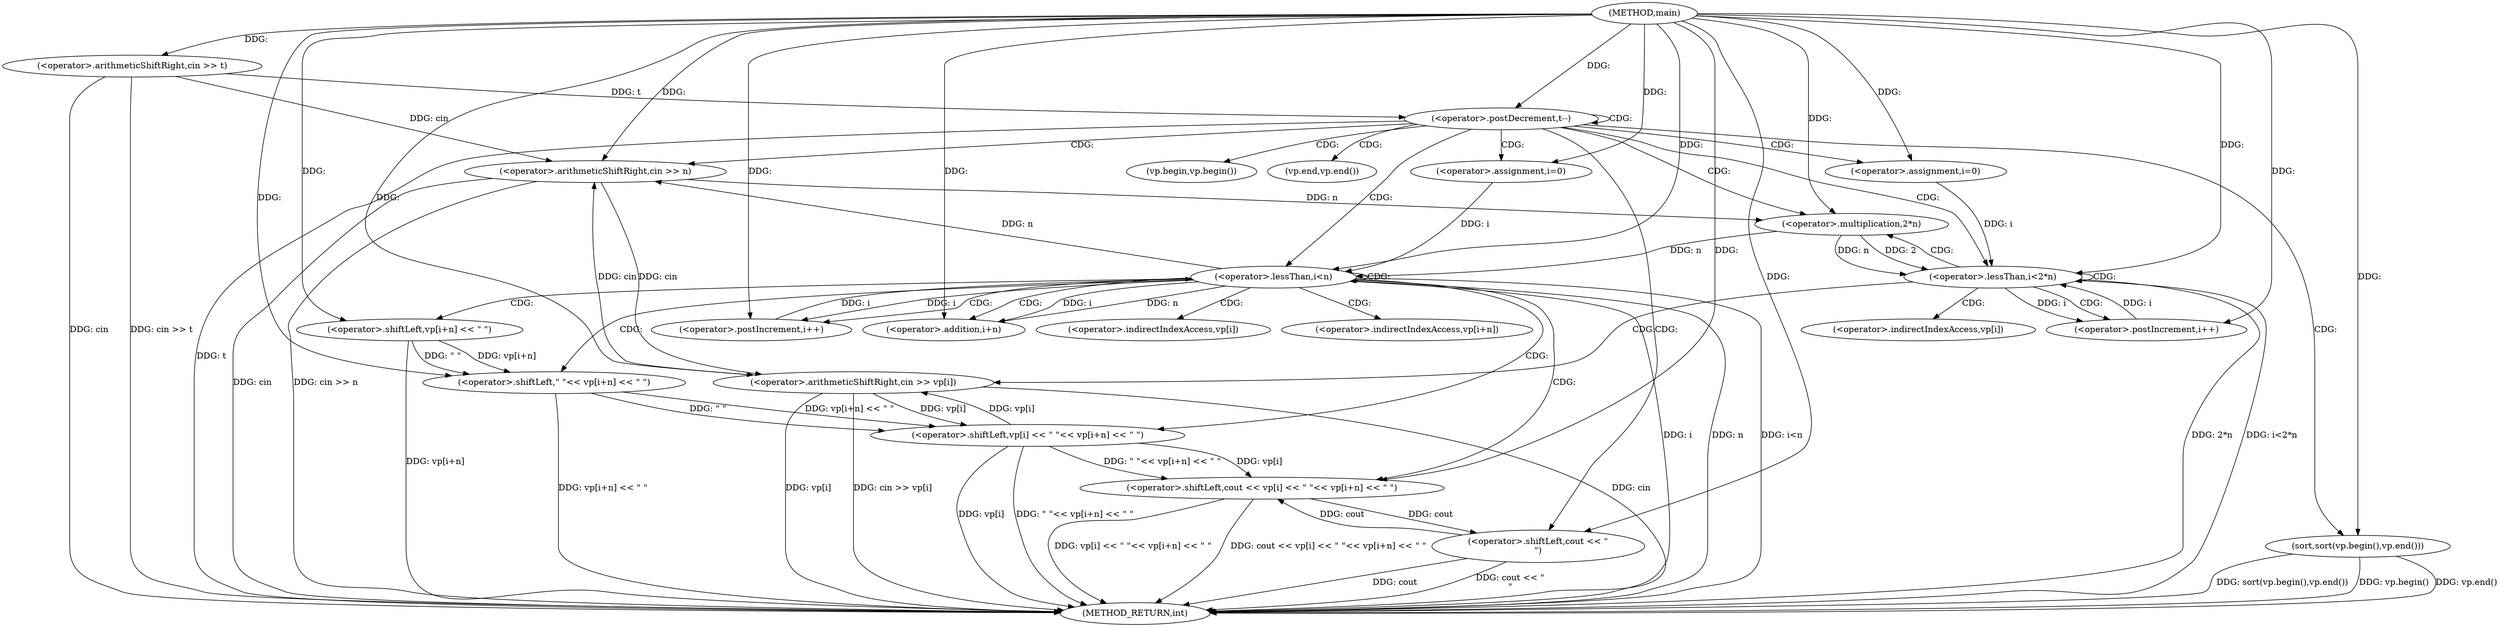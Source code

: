 digraph "main" {  
"1000101" [label = "(METHOD,main)" ]
"1000165" [label = "(METHOD_RETURN,int)" ]
"1000104" [label = "(<operator>.arithmeticShiftRight,cin >> t)" ]
"1000108" [label = "(<operator>.postDecrement,t--)" ]
"1000112" [label = "(<operator>.arithmeticShiftRight,cin >> n)" ]
"1000133" [label = "(sort,sort(vp.begin(),vp.end()))" ]
"1000162" [label = "(<operator>.shiftLeft,cout << \"\n\")" ]
"1000118" [label = "(<operator>.assignment,i=0)" ]
"1000121" [label = "(<operator>.lessThan,i<2*n)" ]
"1000126" [label = "(<operator>.postIncrement,i++)" ]
"1000128" [label = "(<operator>.arithmeticShiftRight,cin >> vp[i])" ]
"1000138" [label = "(<operator>.assignment,i=0)" ]
"1000141" [label = "(<operator>.lessThan,i<n)" ]
"1000144" [label = "(<operator>.postIncrement,i++)" ]
"1000147" [label = "(<operator>.shiftLeft,cout << vp[i] << \" \"<< vp[i+n] << \" \")" ]
"1000123" [label = "(<operator>.multiplication,2*n)" ]
"1000149" [label = "(<operator>.shiftLeft,vp[i] << \" \"<< vp[i+n] << \" \")" ]
"1000153" [label = "(<operator>.shiftLeft,\" \"<< vp[i+n] << \" \")" ]
"1000155" [label = "(<operator>.shiftLeft,vp[i+n] << \" \")" ]
"1000158" [label = "(<operator>.addition,i+n)" ]
"1000134" [label = "(vp.begin,vp.begin())" ]
"1000135" [label = "(vp.end,vp.end())" ]
"1000130" [label = "(<operator>.indirectIndexAccess,vp[i])" ]
"1000150" [label = "(<operator>.indirectIndexAccess,vp[i])" ]
"1000156" [label = "(<operator>.indirectIndexAccess,vp[i+n])" ]
  "1000104" -> "1000165"  [ label = "DDG: cin"] 
  "1000104" -> "1000165"  [ label = "DDG: cin >> t"] 
  "1000108" -> "1000165"  [ label = "DDG: t"] 
  "1000112" -> "1000165"  [ label = "DDG: cin"] 
  "1000112" -> "1000165"  [ label = "DDG: cin >> n"] 
  "1000121" -> "1000165"  [ label = "DDG: 2*n"] 
  "1000121" -> "1000165"  [ label = "DDG: i<2*n"] 
  "1000133" -> "1000165"  [ label = "DDG: vp.begin()"] 
  "1000133" -> "1000165"  [ label = "DDG: vp.end()"] 
  "1000133" -> "1000165"  [ label = "DDG: sort(vp.begin(),vp.end())"] 
  "1000141" -> "1000165"  [ label = "DDG: i"] 
  "1000141" -> "1000165"  [ label = "DDG: n"] 
  "1000141" -> "1000165"  [ label = "DDG: i<n"] 
  "1000162" -> "1000165"  [ label = "DDG: cout"] 
  "1000162" -> "1000165"  [ label = "DDG: cout << \"\n\""] 
  "1000149" -> "1000165"  [ label = "DDG: vp[i]"] 
  "1000155" -> "1000165"  [ label = "DDG: vp[i+n]"] 
  "1000153" -> "1000165"  [ label = "DDG: vp[i+n] << \" \""] 
  "1000149" -> "1000165"  [ label = "DDG: \" \"<< vp[i+n] << \" \""] 
  "1000147" -> "1000165"  [ label = "DDG: vp[i] << \" \"<< vp[i+n] << \" \""] 
  "1000147" -> "1000165"  [ label = "DDG: cout << vp[i] << \" \"<< vp[i+n] << \" \""] 
  "1000128" -> "1000165"  [ label = "DDG: cin"] 
  "1000128" -> "1000165"  [ label = "DDG: vp[i]"] 
  "1000128" -> "1000165"  [ label = "DDG: cin >> vp[i]"] 
  "1000101" -> "1000104"  [ label = "DDG: "] 
  "1000104" -> "1000108"  [ label = "DDG: t"] 
  "1000101" -> "1000108"  [ label = "DDG: "] 
  "1000104" -> "1000112"  [ label = "DDG: cin"] 
  "1000128" -> "1000112"  [ label = "DDG: cin"] 
  "1000101" -> "1000112"  [ label = "DDG: "] 
  "1000141" -> "1000112"  [ label = "DDG: n"] 
  "1000101" -> "1000118"  [ label = "DDG: "] 
  "1000101" -> "1000133"  [ label = "DDG: "] 
  "1000101" -> "1000138"  [ label = "DDG: "] 
  "1000147" -> "1000162"  [ label = "DDG: cout"] 
  "1000101" -> "1000162"  [ label = "DDG: "] 
  "1000118" -> "1000121"  [ label = "DDG: i"] 
  "1000126" -> "1000121"  [ label = "DDG: i"] 
  "1000101" -> "1000121"  [ label = "DDG: "] 
  "1000123" -> "1000121"  [ label = "DDG: 2"] 
  "1000123" -> "1000121"  [ label = "DDG: n"] 
  "1000121" -> "1000126"  [ label = "DDG: i"] 
  "1000101" -> "1000126"  [ label = "DDG: "] 
  "1000112" -> "1000128"  [ label = "DDG: cin"] 
  "1000101" -> "1000128"  [ label = "DDG: "] 
  "1000149" -> "1000128"  [ label = "DDG: vp[i]"] 
  "1000138" -> "1000141"  [ label = "DDG: i"] 
  "1000144" -> "1000141"  [ label = "DDG: i"] 
  "1000101" -> "1000141"  [ label = "DDG: "] 
  "1000123" -> "1000141"  [ label = "DDG: n"] 
  "1000101" -> "1000144"  [ label = "DDG: "] 
  "1000141" -> "1000144"  [ label = "DDG: i"] 
  "1000101" -> "1000123"  [ label = "DDG: "] 
  "1000112" -> "1000123"  [ label = "DDG: n"] 
  "1000162" -> "1000147"  [ label = "DDG: cout"] 
  "1000101" -> "1000147"  [ label = "DDG: "] 
  "1000149" -> "1000147"  [ label = "DDG: \" \"<< vp[i+n] << \" \""] 
  "1000149" -> "1000147"  [ label = "DDG: vp[i]"] 
  "1000128" -> "1000149"  [ label = "DDG: vp[i]"] 
  "1000153" -> "1000149"  [ label = "DDG: vp[i+n] << \" \""] 
  "1000153" -> "1000149"  [ label = "DDG: \" \""] 
  "1000101" -> "1000153"  [ label = "DDG: "] 
  "1000155" -> "1000153"  [ label = "DDG: vp[i+n]"] 
  "1000155" -> "1000153"  [ label = "DDG: \" \""] 
  "1000101" -> "1000155"  [ label = "DDG: "] 
  "1000141" -> "1000158"  [ label = "DDG: i"] 
  "1000101" -> "1000158"  [ label = "DDG: "] 
  "1000141" -> "1000158"  [ label = "DDG: n"] 
  "1000108" -> "1000141"  [ label = "CDG: "] 
  "1000108" -> "1000135"  [ label = "CDG: "] 
  "1000108" -> "1000133"  [ label = "CDG: "] 
  "1000108" -> "1000118"  [ label = "CDG: "] 
  "1000108" -> "1000112"  [ label = "CDG: "] 
  "1000108" -> "1000121"  [ label = "CDG: "] 
  "1000108" -> "1000123"  [ label = "CDG: "] 
  "1000108" -> "1000108"  [ label = "CDG: "] 
  "1000108" -> "1000162"  [ label = "CDG: "] 
  "1000108" -> "1000138"  [ label = "CDG: "] 
  "1000108" -> "1000134"  [ label = "CDG: "] 
  "1000121" -> "1000128"  [ label = "CDG: "] 
  "1000121" -> "1000121"  [ label = "CDG: "] 
  "1000121" -> "1000126"  [ label = "CDG: "] 
  "1000121" -> "1000123"  [ label = "CDG: "] 
  "1000121" -> "1000130"  [ label = "CDG: "] 
  "1000141" -> "1000153"  [ label = "CDG: "] 
  "1000141" -> "1000156"  [ label = "CDG: "] 
  "1000141" -> "1000141"  [ label = "CDG: "] 
  "1000141" -> "1000150"  [ label = "CDG: "] 
  "1000141" -> "1000144"  [ label = "CDG: "] 
  "1000141" -> "1000149"  [ label = "CDG: "] 
  "1000141" -> "1000158"  [ label = "CDG: "] 
  "1000141" -> "1000155"  [ label = "CDG: "] 
  "1000141" -> "1000147"  [ label = "CDG: "] 
}
